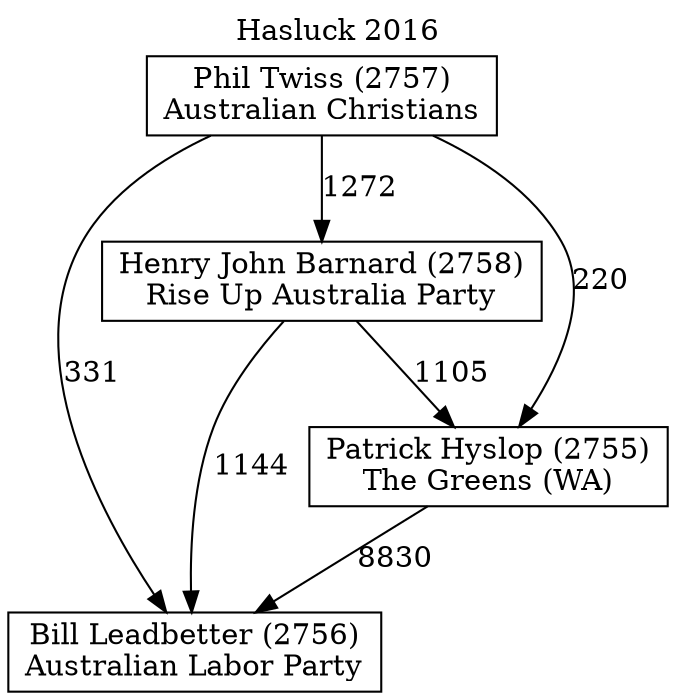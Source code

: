 // House preference flow
digraph "Bill Leadbetter (2756)_Hasluck_2016" {
	graph [label="Hasluck 2016" labelloc=t mclimit=10]
	node [shape=box]
	"Bill Leadbetter (2756)" [label="Bill Leadbetter (2756)
Australian Labor Party"]
	"Henry John Barnard (2758)" [label="Henry John Barnard (2758)
Rise Up Australia Party"]
	"Patrick Hyslop (2755)" [label="Patrick Hyslop (2755)
The Greens (WA)"]
	"Phil Twiss (2757)" [label="Phil Twiss (2757)
Australian Christians"]
	"Henry John Barnard (2758)" -> "Bill Leadbetter (2756)" [label=1144]
	"Henry John Barnard (2758)" -> "Patrick Hyslop (2755)" [label=1105]
	"Patrick Hyslop (2755)" -> "Bill Leadbetter (2756)" [label=8830]
	"Phil Twiss (2757)" -> "Bill Leadbetter (2756)" [label=331]
	"Phil Twiss (2757)" -> "Henry John Barnard (2758)" [label=1272]
	"Phil Twiss (2757)" -> "Patrick Hyslop (2755)" [label=220]
}
